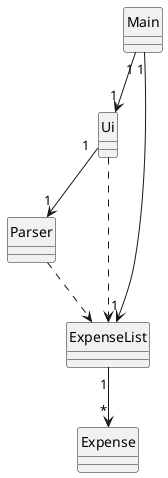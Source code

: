 @startuml
skinparam classAttributeIconSize 0
hide circle

class Main
class Parser
class Ui
class Expense
class ExpenseList

Main "1" -d-> "1" Ui
Main "1" -d-> "1" ExpenseList
Ui "1" -d-> "1" Parser
ExpenseList "1" -d-> "*" Expense

Ui -[dashed]-> ExpenseList
Parser -[dashed]-> ExpenseList
@enduml